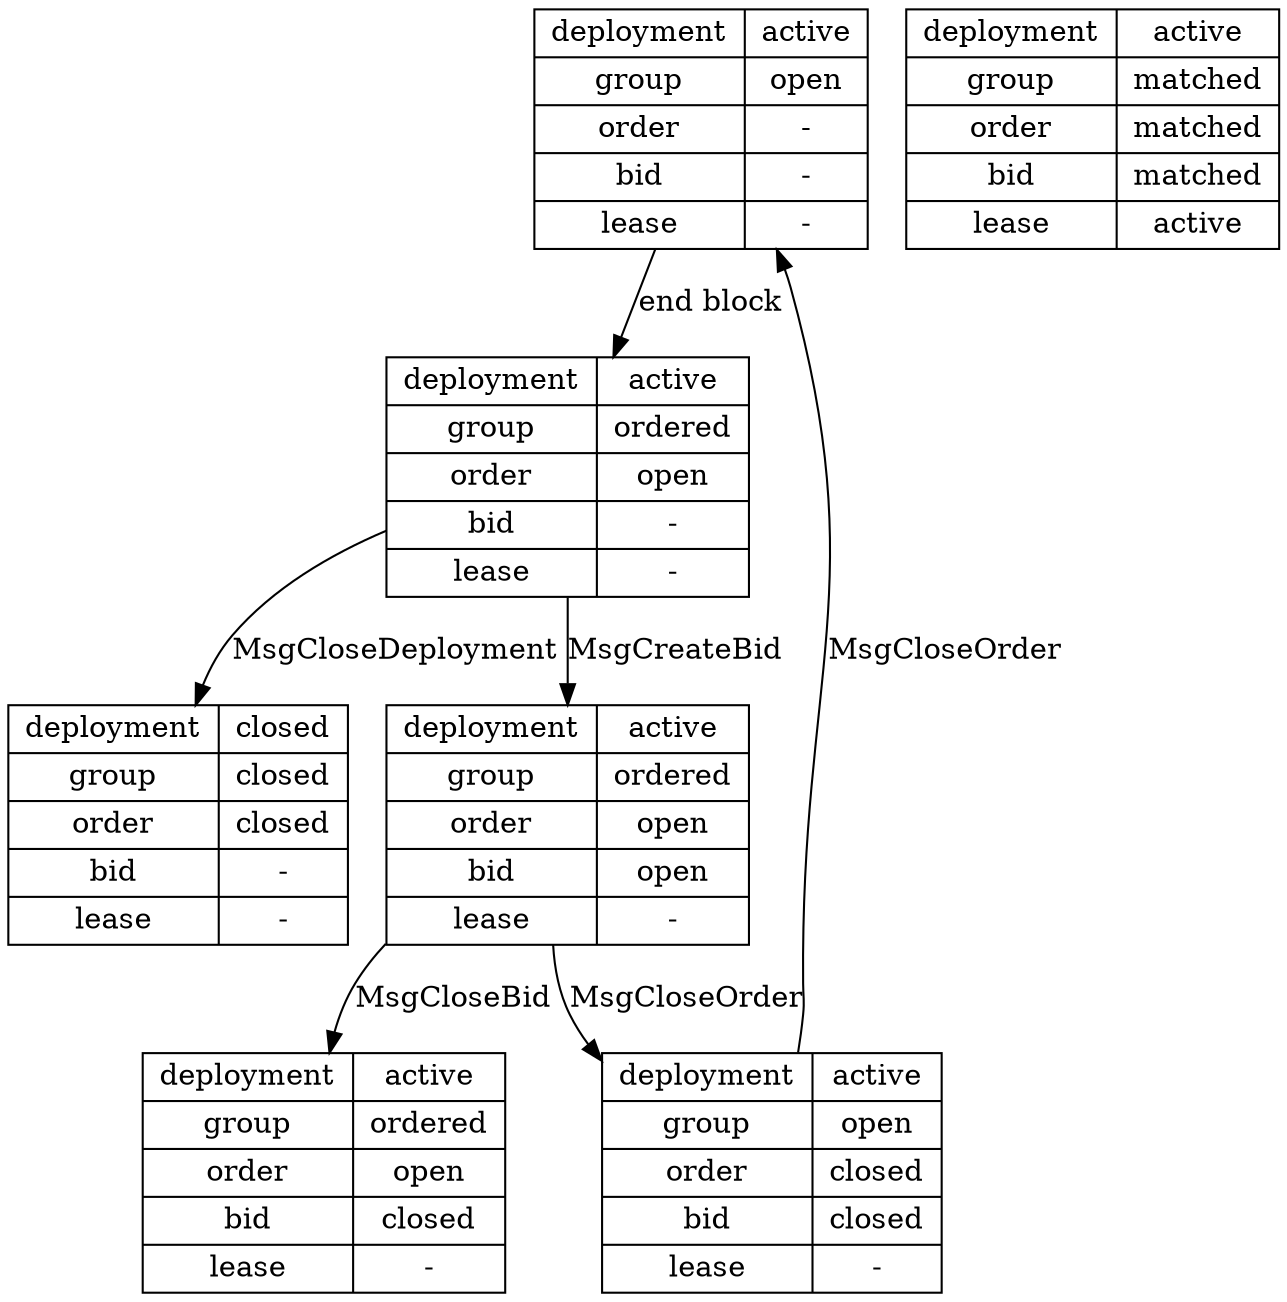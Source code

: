 digraph states {
  node [shape=record];

  initial [
    label = "{ deployment | group | order | bid | lease } | { active | open | - | - | - }"
  ];

  ordered [
    label = "{ deployment | group | order | bid | lease } | { active | ordered | open | - | - }"
  ];

  orderedDeploymentClosed [
    label = "{ deployment | group | order | bid | lease } | { closed | closed | closed | - | - }"
  ];

  bidCreated [
    label = "{ deployment | group | order | bid | lease } | { active | ordered | open | open | - }"
  ];

  bidCreatedClosed [
    label = "{ deployment | group | order | bid | lease } | { active | ordered | open | closed | - }"
  ];

  bidCreatedOrderClosed [
    label = "{ deployment | group | order | bid | lease } | { active | open | closed | closed | - }"
  ];

  leaseCreated [
    label = "{ deployment | group | order | bid | lease } | { active | matched | matched | matched | active }"
  ];

  initial -> ordered [label="end block"];
  ordered -> orderedDeploymentClosed [label="MsgCloseDeployment"];

  ordered -> bidCreated [label="MsgCreateBid"]

  bidCreated -> bidCreatedClosed      [label="MsgCloseBid"];
  bidCreated -> bidCreatedOrderClosed [label="MsgCloseOrder"];
  bidCreatedOrderClosed -> initial [label="MsgCloseOrder"];


}
